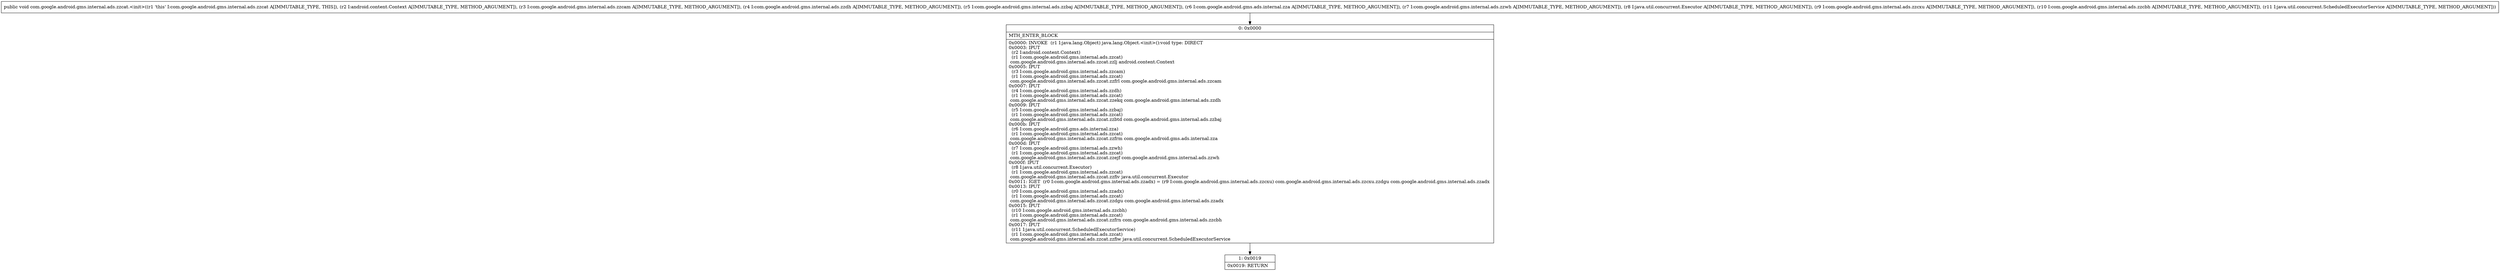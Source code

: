digraph "CFG forcom.google.android.gms.internal.ads.zzcat.\<init\>(Landroid\/content\/Context;Lcom\/google\/android\/gms\/internal\/ads\/zzcam;Lcom\/google\/android\/gms\/internal\/ads\/zzdh;Lcom\/google\/android\/gms\/internal\/ads\/zzbaj;Lcom\/google\/android\/gms\/ads\/internal\/zza;Lcom\/google\/android\/gms\/internal\/ads\/zzwh;Ljava\/util\/concurrent\/Executor;Lcom\/google\/android\/gms\/internal\/ads\/zzcxu;Lcom\/google\/android\/gms\/internal\/ads\/zzcbh;Ljava\/util\/concurrent\/ScheduledExecutorService;)V" {
Node_0 [shape=record,label="{0\:\ 0x0000|MTH_ENTER_BLOCK\l|0x0000: INVOKE  (r1 I:java.lang.Object) java.lang.Object.\<init\>():void type: DIRECT \l0x0003: IPUT  \l  (r2 I:android.content.Context)\l  (r1 I:com.google.android.gms.internal.ads.zzcat)\l com.google.android.gms.internal.ads.zzcat.zzlj android.content.Context \l0x0005: IPUT  \l  (r3 I:com.google.android.gms.internal.ads.zzcam)\l  (r1 I:com.google.android.gms.internal.ads.zzcat)\l com.google.android.gms.internal.ads.zzcat.zzfrl com.google.android.gms.internal.ads.zzcam \l0x0007: IPUT  \l  (r4 I:com.google.android.gms.internal.ads.zzdh)\l  (r1 I:com.google.android.gms.internal.ads.zzcat)\l com.google.android.gms.internal.ads.zzcat.zzekq com.google.android.gms.internal.ads.zzdh \l0x0009: IPUT  \l  (r5 I:com.google.android.gms.internal.ads.zzbaj)\l  (r1 I:com.google.android.gms.internal.ads.zzcat)\l com.google.android.gms.internal.ads.zzcat.zzbtd com.google.android.gms.internal.ads.zzbaj \l0x000b: IPUT  \l  (r6 I:com.google.android.gms.ads.internal.zza)\l  (r1 I:com.google.android.gms.internal.ads.zzcat)\l com.google.android.gms.internal.ads.zzcat.zzfrm com.google.android.gms.ads.internal.zza \l0x000d: IPUT  \l  (r7 I:com.google.android.gms.internal.ads.zzwh)\l  (r1 I:com.google.android.gms.internal.ads.zzcat)\l com.google.android.gms.internal.ads.zzcat.zzejf com.google.android.gms.internal.ads.zzwh \l0x000f: IPUT  \l  (r8 I:java.util.concurrent.Executor)\l  (r1 I:com.google.android.gms.internal.ads.zzcat)\l com.google.android.gms.internal.ads.zzcat.zzfiv java.util.concurrent.Executor \l0x0011: IGET  (r0 I:com.google.android.gms.internal.ads.zzadx) = (r9 I:com.google.android.gms.internal.ads.zzcxu) com.google.android.gms.internal.ads.zzcxu.zzdgu com.google.android.gms.internal.ads.zzadx \l0x0013: IPUT  \l  (r0 I:com.google.android.gms.internal.ads.zzadx)\l  (r1 I:com.google.android.gms.internal.ads.zzcat)\l com.google.android.gms.internal.ads.zzcat.zzdgu com.google.android.gms.internal.ads.zzadx \l0x0015: IPUT  \l  (r10 I:com.google.android.gms.internal.ads.zzcbh)\l  (r1 I:com.google.android.gms.internal.ads.zzcat)\l com.google.android.gms.internal.ads.zzcat.zzfrn com.google.android.gms.internal.ads.zzcbh \l0x0017: IPUT  \l  (r11 I:java.util.concurrent.ScheduledExecutorService)\l  (r1 I:com.google.android.gms.internal.ads.zzcat)\l com.google.android.gms.internal.ads.zzcat.zzfiw java.util.concurrent.ScheduledExecutorService \l}"];
Node_1 [shape=record,label="{1\:\ 0x0019|0x0019: RETURN   \l}"];
MethodNode[shape=record,label="{public void com.google.android.gms.internal.ads.zzcat.\<init\>((r1 'this' I:com.google.android.gms.internal.ads.zzcat A[IMMUTABLE_TYPE, THIS]), (r2 I:android.content.Context A[IMMUTABLE_TYPE, METHOD_ARGUMENT]), (r3 I:com.google.android.gms.internal.ads.zzcam A[IMMUTABLE_TYPE, METHOD_ARGUMENT]), (r4 I:com.google.android.gms.internal.ads.zzdh A[IMMUTABLE_TYPE, METHOD_ARGUMENT]), (r5 I:com.google.android.gms.internal.ads.zzbaj A[IMMUTABLE_TYPE, METHOD_ARGUMENT]), (r6 I:com.google.android.gms.ads.internal.zza A[IMMUTABLE_TYPE, METHOD_ARGUMENT]), (r7 I:com.google.android.gms.internal.ads.zzwh A[IMMUTABLE_TYPE, METHOD_ARGUMENT]), (r8 I:java.util.concurrent.Executor A[IMMUTABLE_TYPE, METHOD_ARGUMENT]), (r9 I:com.google.android.gms.internal.ads.zzcxu A[IMMUTABLE_TYPE, METHOD_ARGUMENT]), (r10 I:com.google.android.gms.internal.ads.zzcbh A[IMMUTABLE_TYPE, METHOD_ARGUMENT]), (r11 I:java.util.concurrent.ScheduledExecutorService A[IMMUTABLE_TYPE, METHOD_ARGUMENT])) }"];
MethodNode -> Node_0;
Node_0 -> Node_1;
}

